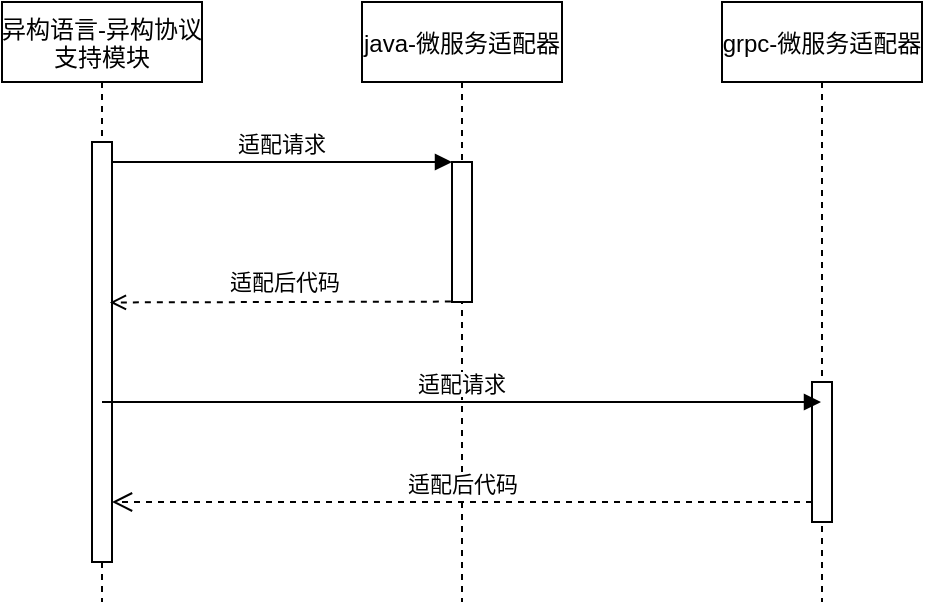 <mxfile version="19.0.0" type="github">
  <diagram id="kgpKYQtTHZ0yAKxKKP6v" name="Page-1">
    <mxGraphModel dx="677" dy="374" grid="1" gridSize="10" guides="0" tooltips="1" connect="1" arrows="1" fold="1" page="1" pageScale="1" pageWidth="850" pageHeight="1100" math="0" shadow="0">
      <root>
        <mxCell id="0" />
        <mxCell id="1" parent="0" />
        <mxCell id="3nuBFxr9cyL0pnOWT2aG-1" value="异构语言-异构协议&#xa;支持模块" style="shape=umlLifeline;perimeter=lifelinePerimeter;container=1;collapsible=0;recursiveResize=0;rounded=0;shadow=0;strokeWidth=1;" parent="1" vertex="1">
          <mxGeometry x="120" y="80" width="100" height="300" as="geometry" />
        </mxCell>
        <mxCell id="3nuBFxr9cyL0pnOWT2aG-2" value="" style="points=[];perimeter=orthogonalPerimeter;rounded=0;shadow=0;strokeWidth=1;" parent="3nuBFxr9cyL0pnOWT2aG-1" vertex="1">
          <mxGeometry x="45" y="70" width="10" height="210" as="geometry" />
        </mxCell>
        <mxCell id="3nuBFxr9cyL0pnOWT2aG-5" value="java-微服务适配器" style="shape=umlLifeline;perimeter=lifelinePerimeter;container=1;collapsible=0;recursiveResize=0;rounded=0;shadow=0;strokeWidth=1;" parent="1" vertex="1">
          <mxGeometry x="300" y="80" width="100" height="300" as="geometry" />
        </mxCell>
        <mxCell id="3nuBFxr9cyL0pnOWT2aG-6" value="" style="points=[];perimeter=orthogonalPerimeter;rounded=0;shadow=0;strokeWidth=1;" parent="3nuBFxr9cyL0pnOWT2aG-5" vertex="1">
          <mxGeometry x="45" y="80" width="10" height="70" as="geometry" />
        </mxCell>
        <mxCell id="3nuBFxr9cyL0pnOWT2aG-8" value="适配请求" style="verticalAlign=bottom;endArrow=block;entryX=0;entryY=0;shadow=0;strokeWidth=1;" parent="1" source="3nuBFxr9cyL0pnOWT2aG-2" target="3nuBFxr9cyL0pnOWT2aG-6" edge="1">
          <mxGeometry relative="1" as="geometry">
            <mxPoint x="275" y="160" as="sourcePoint" />
          </mxGeometry>
        </mxCell>
        <mxCell id="V2vvzhuTbq-Vw8LqH39d-1" value="grpc-微服务适配器" style="shape=umlLifeline;perimeter=lifelinePerimeter;container=1;collapsible=0;recursiveResize=0;rounded=0;shadow=0;strokeWidth=1;" parent="1" vertex="1">
          <mxGeometry x="480" y="80" width="100" height="300" as="geometry" />
        </mxCell>
        <mxCell id="V2vvzhuTbq-Vw8LqH39d-2" value="" style="points=[];perimeter=orthogonalPerimeter;rounded=0;shadow=0;strokeWidth=1;" parent="V2vvzhuTbq-Vw8LqH39d-1" vertex="1">
          <mxGeometry x="45" y="190" width="10" height="70" as="geometry" />
        </mxCell>
        <mxCell id="V2vvzhuTbq-Vw8LqH39d-4" value="适配请求" style="verticalAlign=bottom;endArrow=block;shadow=0;strokeWidth=1;" parent="1" target="V2vvzhuTbq-Vw8LqH39d-1" edge="1">
          <mxGeometry relative="1" as="geometry">
            <mxPoint x="170" y="280" as="sourcePoint" />
            <mxPoint x="330" y="280" as="targetPoint" />
          </mxGeometry>
        </mxCell>
        <mxCell id="V2vvzhuTbq-Vw8LqH39d-5" value="适配后代码" style="html=1;verticalAlign=bottom;endArrow=open;dashed=1;endSize=8;rounded=0;" parent="1" source="V2vvzhuTbq-Vw8LqH39d-2" target="3nuBFxr9cyL0pnOWT2aG-2" edge="1">
          <mxGeometry relative="1" as="geometry">
            <mxPoint x="390" y="330" as="sourcePoint" />
            <mxPoint x="214.8" y="337.28" as="targetPoint" />
            <Array as="points">
              <mxPoint x="210" y="330" />
            </Array>
          </mxGeometry>
        </mxCell>
        <mxCell id="6-Y-gYh9UewaAwG9Rqy2-1" value="" style="endArrow=open;html=1;rounded=0;dashed=1;endFill=0;exitX=-0.057;exitY=0.997;exitDx=0;exitDy=0;exitPerimeter=0;entryX=0.895;entryY=0.382;entryDx=0;entryDy=0;entryPerimeter=0;" edge="1" parent="1" source="3nuBFxr9cyL0pnOWT2aG-6" target="3nuBFxr9cyL0pnOWT2aG-2">
          <mxGeometry width="50" height="50" relative="1" as="geometry">
            <mxPoint x="40" y="320" as="sourcePoint" />
            <mxPoint x="90" y="270" as="targetPoint" />
          </mxGeometry>
        </mxCell>
        <mxCell id="6-Y-gYh9UewaAwG9Rqy2-2" value="适配后代码" style="edgeLabel;html=1;align=center;verticalAlign=middle;resizable=0;points=[];" vertex="1" connectable="0" parent="6-Y-gYh9UewaAwG9Rqy2-1">
          <mxGeometry x="-0.168" y="1" relative="1" as="geometry">
            <mxPoint x="-13" y="-11" as="offset" />
          </mxGeometry>
        </mxCell>
      </root>
    </mxGraphModel>
  </diagram>
</mxfile>

